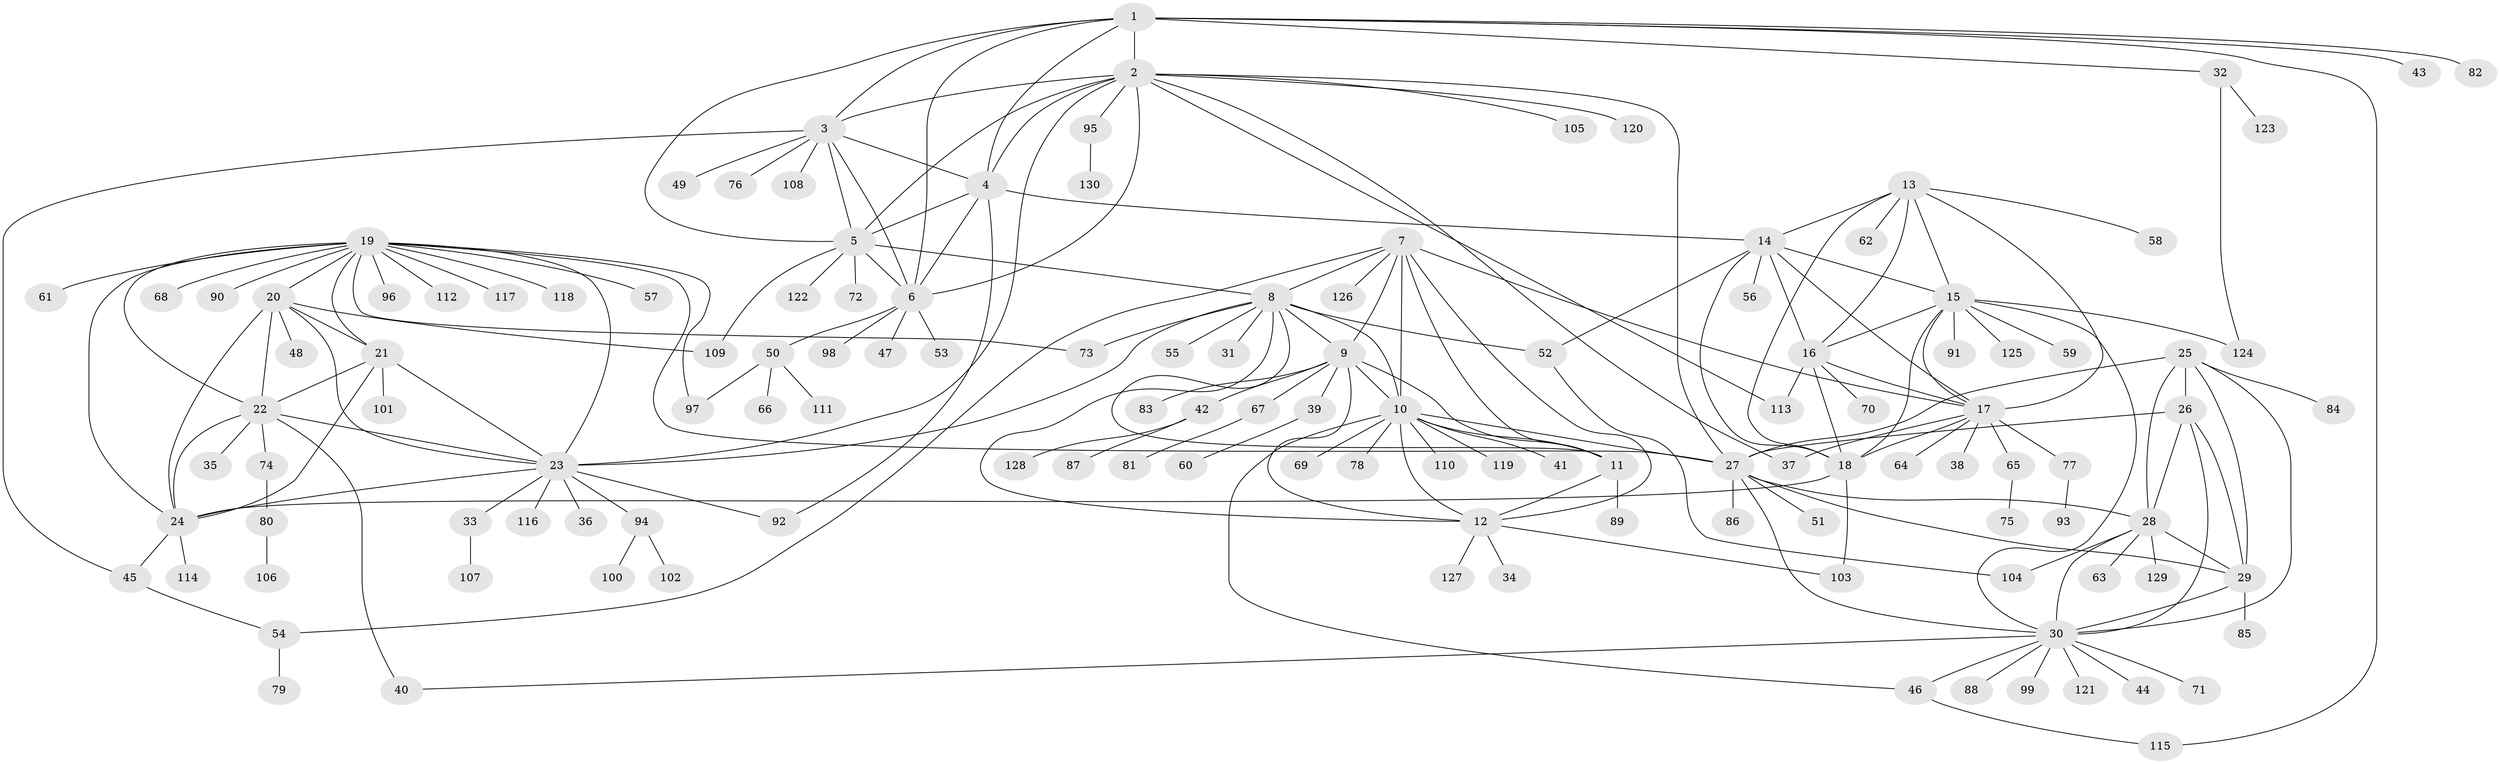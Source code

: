 // Generated by graph-tools (version 1.1) at 2025/11/02/27/25 16:11:32]
// undirected, 130 vertices, 200 edges
graph export_dot {
graph [start="1"]
  node [color=gray90,style=filled];
  1;
  2;
  3;
  4;
  5;
  6;
  7;
  8;
  9;
  10;
  11;
  12;
  13;
  14;
  15;
  16;
  17;
  18;
  19;
  20;
  21;
  22;
  23;
  24;
  25;
  26;
  27;
  28;
  29;
  30;
  31;
  32;
  33;
  34;
  35;
  36;
  37;
  38;
  39;
  40;
  41;
  42;
  43;
  44;
  45;
  46;
  47;
  48;
  49;
  50;
  51;
  52;
  53;
  54;
  55;
  56;
  57;
  58;
  59;
  60;
  61;
  62;
  63;
  64;
  65;
  66;
  67;
  68;
  69;
  70;
  71;
  72;
  73;
  74;
  75;
  76;
  77;
  78;
  79;
  80;
  81;
  82;
  83;
  84;
  85;
  86;
  87;
  88;
  89;
  90;
  91;
  92;
  93;
  94;
  95;
  96;
  97;
  98;
  99;
  100;
  101;
  102;
  103;
  104;
  105;
  106;
  107;
  108;
  109;
  110;
  111;
  112;
  113;
  114;
  115;
  116;
  117;
  118;
  119;
  120;
  121;
  122;
  123;
  124;
  125;
  126;
  127;
  128;
  129;
  130;
  1 -- 2;
  1 -- 3;
  1 -- 4;
  1 -- 5;
  1 -- 6;
  1 -- 32;
  1 -- 43;
  1 -- 82;
  1 -- 115;
  2 -- 3;
  2 -- 4;
  2 -- 5;
  2 -- 6;
  2 -- 23;
  2 -- 27;
  2 -- 37;
  2 -- 95;
  2 -- 105;
  2 -- 113;
  2 -- 120;
  3 -- 4;
  3 -- 5;
  3 -- 6;
  3 -- 45;
  3 -- 49;
  3 -- 76;
  3 -- 108;
  4 -- 5;
  4 -- 6;
  4 -- 14;
  4 -- 92;
  5 -- 6;
  5 -- 8;
  5 -- 72;
  5 -- 109;
  5 -- 122;
  6 -- 47;
  6 -- 50;
  6 -- 53;
  6 -- 98;
  7 -- 8;
  7 -- 9;
  7 -- 10;
  7 -- 11;
  7 -- 12;
  7 -- 17;
  7 -- 54;
  7 -- 126;
  8 -- 9;
  8 -- 10;
  8 -- 11;
  8 -- 12;
  8 -- 23;
  8 -- 31;
  8 -- 52;
  8 -- 55;
  8 -- 73;
  9 -- 10;
  9 -- 11;
  9 -- 12;
  9 -- 39;
  9 -- 42;
  9 -- 67;
  9 -- 83;
  10 -- 11;
  10 -- 12;
  10 -- 27;
  10 -- 41;
  10 -- 46;
  10 -- 69;
  10 -- 78;
  10 -- 110;
  10 -- 119;
  11 -- 12;
  11 -- 89;
  12 -- 34;
  12 -- 103;
  12 -- 127;
  13 -- 14;
  13 -- 15;
  13 -- 16;
  13 -- 17;
  13 -- 18;
  13 -- 58;
  13 -- 62;
  14 -- 15;
  14 -- 16;
  14 -- 17;
  14 -- 18;
  14 -- 52;
  14 -- 56;
  15 -- 16;
  15 -- 17;
  15 -- 18;
  15 -- 30;
  15 -- 59;
  15 -- 91;
  15 -- 124;
  15 -- 125;
  16 -- 17;
  16 -- 18;
  16 -- 70;
  16 -- 113;
  17 -- 18;
  17 -- 37;
  17 -- 38;
  17 -- 64;
  17 -- 65;
  17 -- 77;
  18 -- 24;
  18 -- 103;
  19 -- 20;
  19 -- 21;
  19 -- 22;
  19 -- 23;
  19 -- 24;
  19 -- 27;
  19 -- 57;
  19 -- 61;
  19 -- 68;
  19 -- 73;
  19 -- 90;
  19 -- 96;
  19 -- 97;
  19 -- 112;
  19 -- 117;
  19 -- 118;
  20 -- 21;
  20 -- 22;
  20 -- 23;
  20 -- 24;
  20 -- 48;
  20 -- 109;
  21 -- 22;
  21 -- 23;
  21 -- 24;
  21 -- 101;
  22 -- 23;
  22 -- 24;
  22 -- 35;
  22 -- 40;
  22 -- 74;
  23 -- 24;
  23 -- 33;
  23 -- 36;
  23 -- 92;
  23 -- 94;
  23 -- 116;
  24 -- 45;
  24 -- 114;
  25 -- 26;
  25 -- 27;
  25 -- 28;
  25 -- 29;
  25 -- 30;
  25 -- 84;
  26 -- 27;
  26 -- 28;
  26 -- 29;
  26 -- 30;
  27 -- 28;
  27 -- 29;
  27 -- 30;
  27 -- 51;
  27 -- 86;
  28 -- 29;
  28 -- 30;
  28 -- 63;
  28 -- 104;
  28 -- 129;
  29 -- 30;
  29 -- 85;
  30 -- 40;
  30 -- 44;
  30 -- 46;
  30 -- 71;
  30 -- 88;
  30 -- 99;
  30 -- 121;
  32 -- 123;
  32 -- 124;
  33 -- 107;
  39 -- 60;
  42 -- 87;
  42 -- 128;
  45 -- 54;
  46 -- 115;
  50 -- 66;
  50 -- 97;
  50 -- 111;
  52 -- 104;
  54 -- 79;
  65 -- 75;
  67 -- 81;
  74 -- 80;
  77 -- 93;
  80 -- 106;
  94 -- 100;
  94 -- 102;
  95 -- 130;
}
